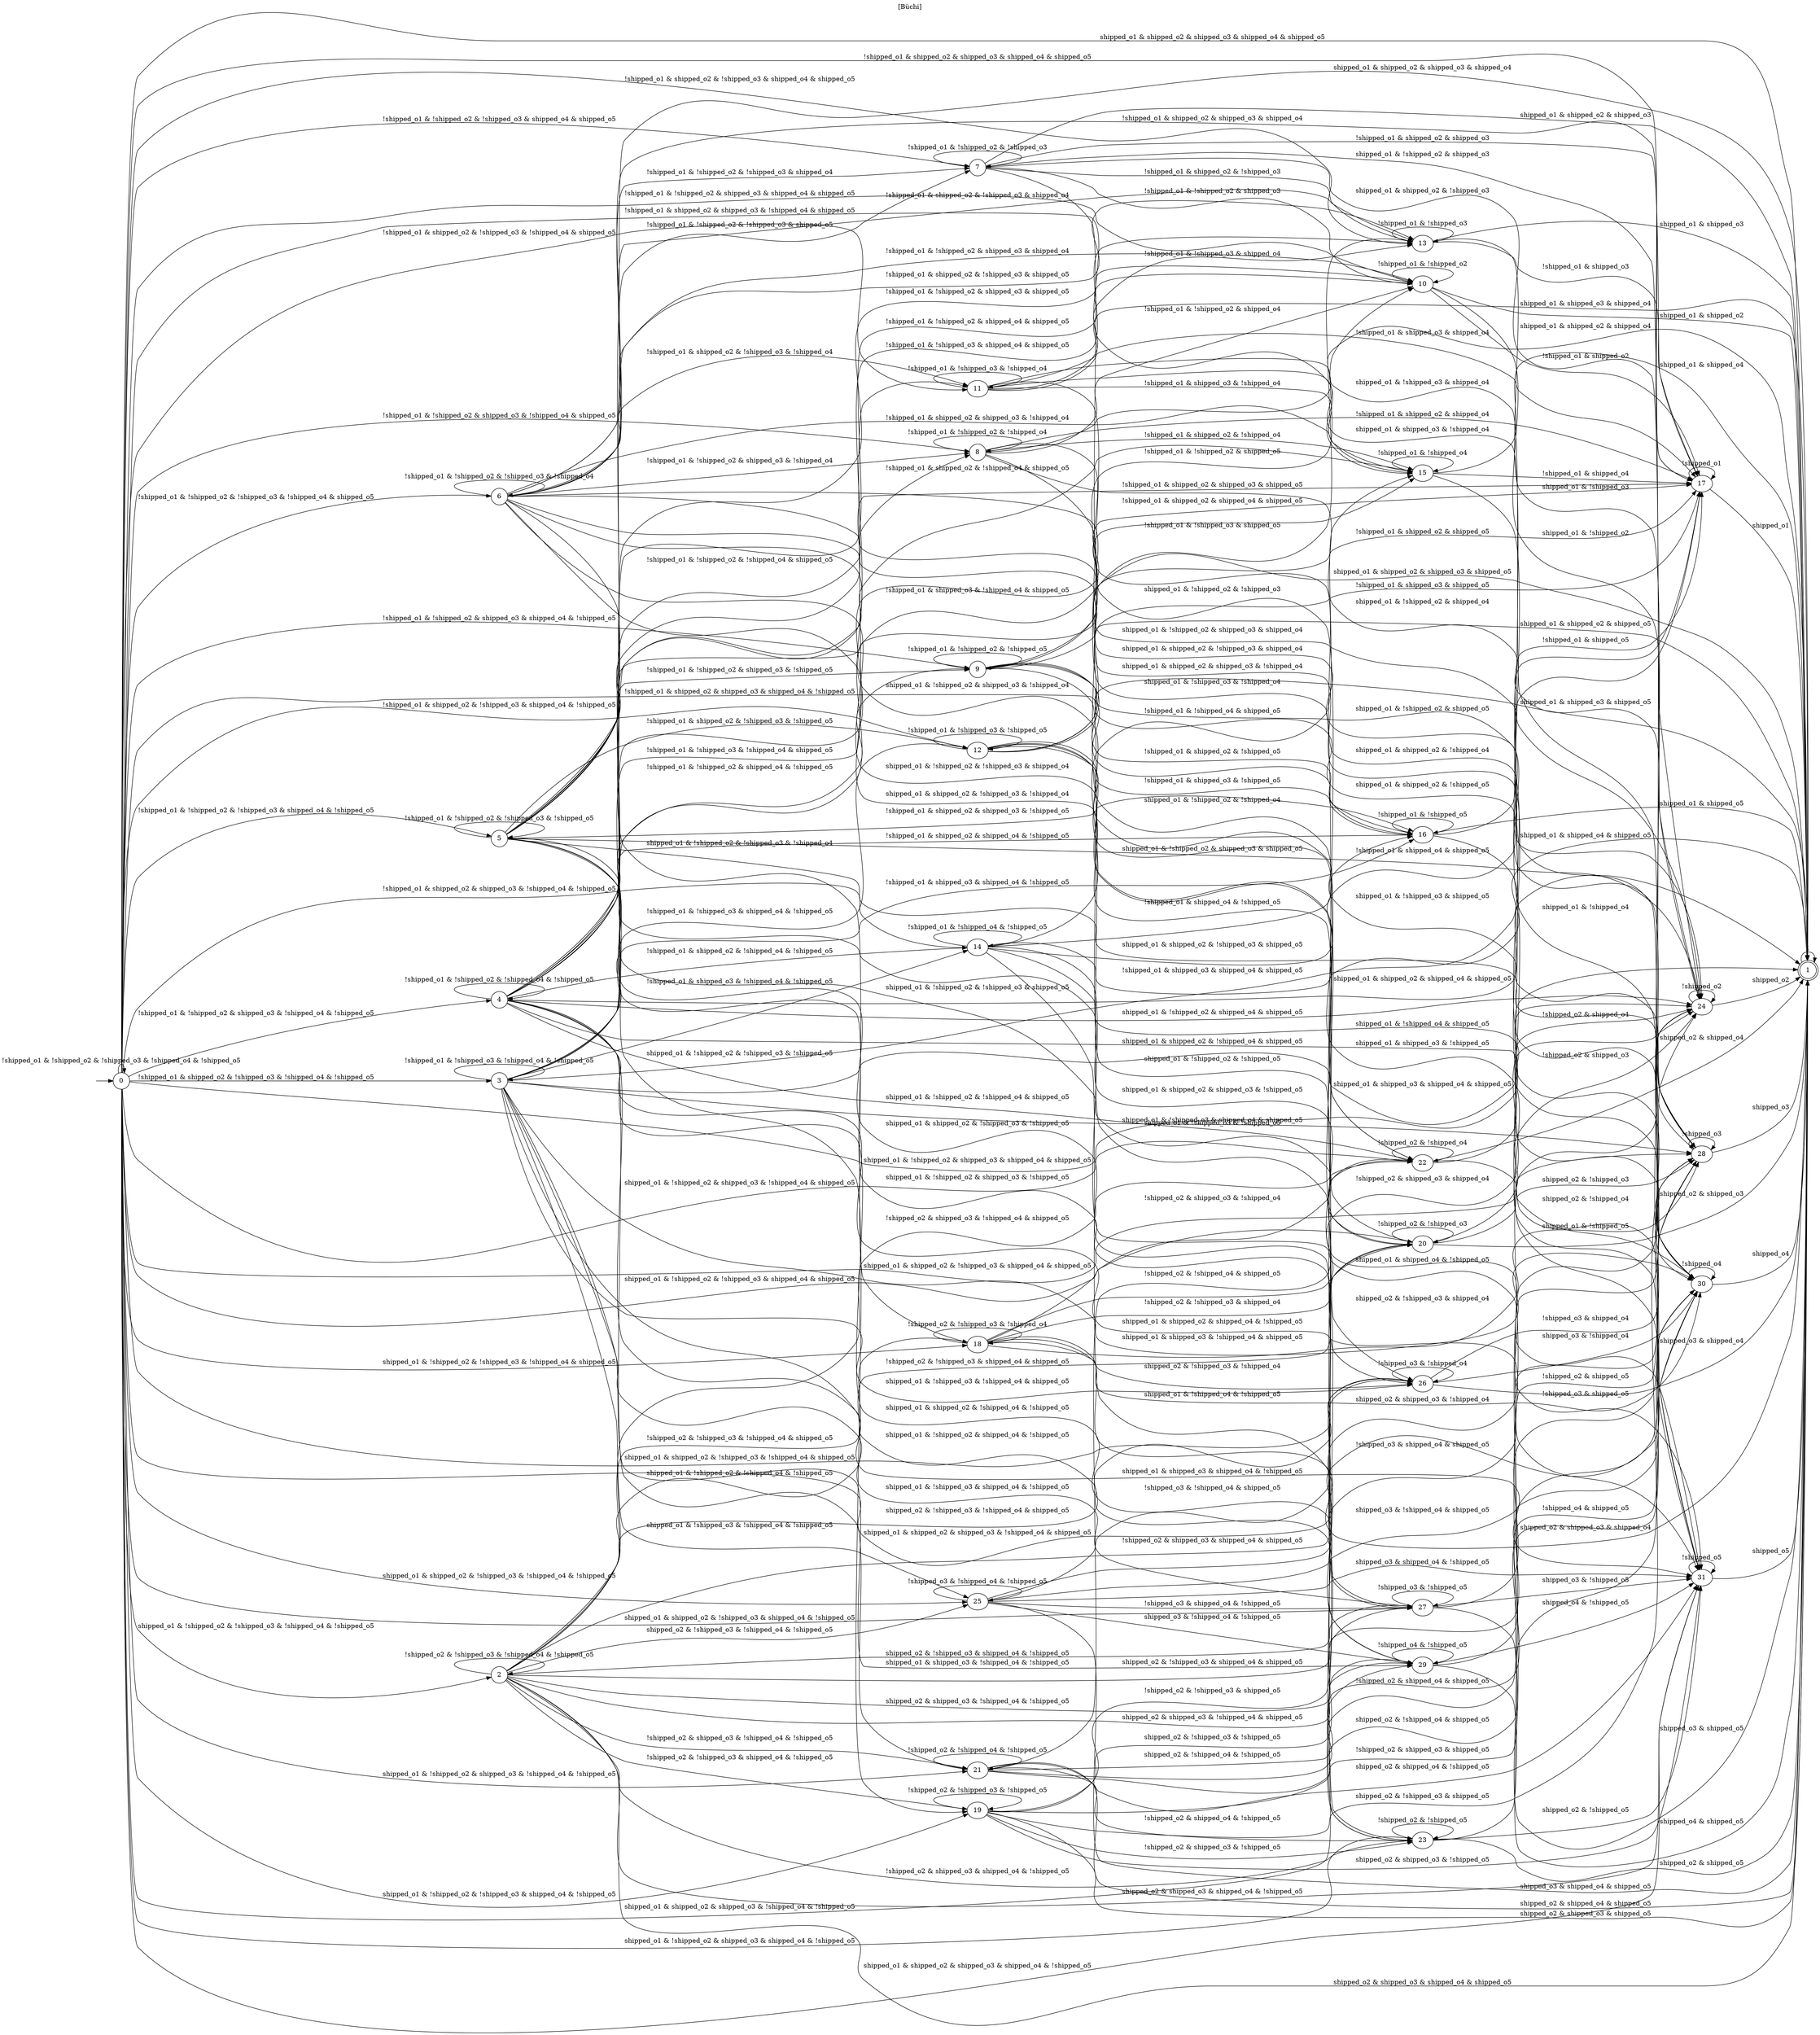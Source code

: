 digraph "" {
  rankdir=LR
  label="[Büchi]"
  labelloc="t"
  node [shape="ellipse",width="0.5",height="0.5"]
  I [label="", style=invis, width=0]
  I -> 0
  0 [label="0"]
  0 -> 0 [label="!shipped_o1 & !shipped_o2 & !shipped_o3 & !shipped_o4 & !shipped_o5"]
  0 -> 1 [label="shipped_o1 & shipped_o2 & shipped_o3 & shipped_o4 & shipped_o5"]
  0 -> 2 [label="shipped_o1 & !shipped_o2 & !shipped_o3 & !shipped_o4 & !shipped_o5"]
  0 -> 3 [label="!shipped_o1 & shipped_o2 & !shipped_o3 & !shipped_o4 & !shipped_o5"]
  0 -> 4 [label="!shipped_o1 & !shipped_o2 & shipped_o3 & !shipped_o4 & !shipped_o5"]
  0 -> 5 [label="!shipped_o1 & !shipped_o2 & !shipped_o3 & shipped_o4 & !shipped_o5"]
  0 -> 6 [label="!shipped_o1 & !shipped_o2 & !shipped_o3 & !shipped_o4 & shipped_o5"]
  0 -> 7 [label="!shipped_o1 & !shipped_o2 & !shipped_o3 & shipped_o4 & shipped_o5"]
  0 -> 8 [label="!shipped_o1 & !shipped_o2 & shipped_o3 & !shipped_o4 & shipped_o5"]
  0 -> 9 [label="!shipped_o1 & !shipped_o2 & shipped_o3 & shipped_o4 & !shipped_o5"]
  0 -> 10 [label="!shipped_o1 & !shipped_o2 & shipped_o3 & shipped_o4 & shipped_o5"]
  0 -> 11 [label="!shipped_o1 & shipped_o2 & !shipped_o3 & !shipped_o4 & shipped_o5"]
  0 -> 12 [label="!shipped_o1 & shipped_o2 & !shipped_o3 & shipped_o4 & !shipped_o5"]
  0 -> 13 [label="!shipped_o1 & shipped_o2 & !shipped_o3 & shipped_o4 & shipped_o5"]
  0 -> 14 [label="!shipped_o1 & shipped_o2 & shipped_o3 & !shipped_o4 & !shipped_o5"]
  0 -> 15 [label="!shipped_o1 & shipped_o2 & shipped_o3 & !shipped_o4 & shipped_o5"]
  0 -> 16 [label="!shipped_o1 & shipped_o2 & shipped_o3 & shipped_o4 & !shipped_o5"]
  0 -> 17 [label="!shipped_o1 & shipped_o2 & shipped_o3 & shipped_o4 & shipped_o5"]
  0 -> 18 [label="shipped_o1 & !shipped_o2 & !shipped_o3 & !shipped_o4 & shipped_o5"]
  0 -> 19 [label="shipped_o1 & !shipped_o2 & !shipped_o3 & shipped_o4 & !shipped_o5"]
  0 -> 20 [label="shipped_o1 & !shipped_o2 & !shipped_o3 & shipped_o4 & shipped_o5"]
  0 -> 21 [label="shipped_o1 & !shipped_o2 & shipped_o3 & !shipped_o4 & !shipped_o5"]
  0 -> 22 [label="shipped_o1 & !shipped_o2 & shipped_o3 & !shipped_o4 & shipped_o5"]
  0 -> 23 [label="shipped_o1 & !shipped_o2 & shipped_o3 & shipped_o4 & !shipped_o5"]
  0 -> 24 [label="shipped_o1 & !shipped_o2 & shipped_o3 & shipped_o4 & shipped_o5"]
  0 -> 25 [label="shipped_o1 & shipped_o2 & !shipped_o3 & !shipped_o4 & !shipped_o5"]
  0 -> 26 [label="shipped_o1 & shipped_o2 & !shipped_o3 & !shipped_o4 & shipped_o5"]
  0 -> 27 [label="shipped_o1 & shipped_o2 & !shipped_o3 & shipped_o4 & !shipped_o5"]
  0 -> 28 [label="shipped_o1 & shipped_o2 & !shipped_o3 & shipped_o4 & shipped_o5"]
  0 -> 29 [label="shipped_o1 & shipped_o2 & shipped_o3 & !shipped_o4 & !shipped_o5"]
  0 -> 30 [label="shipped_o1 & shipped_o2 & shipped_o3 & !shipped_o4 & shipped_o5"]
  0 -> 31 [label="shipped_o1 & shipped_o2 & shipped_o3 & shipped_o4 & !shipped_o5"]
  1 [label="1", peripheries=2]
  1 -> 1 [label="1"]
  2 [label="2"]
  2 -> 1 [label="shipped_o2 & shipped_o3 & shipped_o4 & shipped_o5"]
  2 -> 2 [label="!shipped_o2 & !shipped_o3 & !shipped_o4 & !shipped_o5"]
  2 -> 18 [label="!shipped_o2 & !shipped_o3 & !shipped_o4 & shipped_o5"]
  2 -> 19 [label="!shipped_o2 & !shipped_o3 & shipped_o4 & !shipped_o5"]
  2 -> 20 [label="!shipped_o2 & !shipped_o3 & shipped_o4 & shipped_o5"]
  2 -> 21 [label="!shipped_o2 & shipped_o3 & !shipped_o4 & !shipped_o5"]
  2 -> 22 [label="!shipped_o2 & shipped_o3 & !shipped_o4 & shipped_o5"]
  2 -> 23 [label="!shipped_o2 & shipped_o3 & shipped_o4 & !shipped_o5"]
  2 -> 24 [label="!shipped_o2 & shipped_o3 & shipped_o4 & shipped_o5"]
  2 -> 25 [label="shipped_o2 & !shipped_o3 & !shipped_o4 & !shipped_o5"]
  2 -> 26 [label="shipped_o2 & !shipped_o3 & !shipped_o4 & shipped_o5"]
  2 -> 27 [label="shipped_o2 & !shipped_o3 & shipped_o4 & !shipped_o5"]
  2 -> 28 [label="shipped_o2 & !shipped_o3 & shipped_o4 & shipped_o5"]
  2 -> 29 [label="shipped_o2 & shipped_o3 & !shipped_o4 & !shipped_o5"]
  2 -> 30 [label="shipped_o2 & shipped_o3 & !shipped_o4 & shipped_o5"]
  2 -> 31 [label="shipped_o2 & shipped_o3 & shipped_o4 & !shipped_o5"]
  3 [label="3"]
  3 -> 1 [label="shipped_o1 & shipped_o3 & shipped_o4 & shipped_o5"]
  3 -> 3 [label="!shipped_o1 & !shipped_o3 & !shipped_o4 & !shipped_o5"]
  3 -> 11 [label="!shipped_o1 & !shipped_o3 & !shipped_o4 & shipped_o5"]
  3 -> 12 [label="!shipped_o1 & !shipped_o3 & shipped_o4 & !shipped_o5"]
  3 -> 13 [label="!shipped_o1 & !shipped_o3 & shipped_o4 & shipped_o5"]
  3 -> 14 [label="!shipped_o1 & shipped_o3 & !shipped_o4 & !shipped_o5"]
  3 -> 15 [label="!shipped_o1 & shipped_o3 & !shipped_o4 & shipped_o5"]
  3 -> 16 [label="!shipped_o1 & shipped_o3 & shipped_o4 & !shipped_o5"]
  3 -> 17 [label="!shipped_o1 & shipped_o3 & shipped_o4 & shipped_o5"]
  3 -> 25 [label="shipped_o1 & !shipped_o3 & !shipped_o4 & !shipped_o5"]
  3 -> 26 [label="shipped_o1 & !shipped_o3 & !shipped_o4 & shipped_o5"]
  3 -> 27 [label="shipped_o1 & !shipped_o3 & shipped_o4 & !shipped_o5"]
  3 -> 28 [label="shipped_o1 & !shipped_o3 & shipped_o4 & shipped_o5"]
  3 -> 29 [label="shipped_o1 & shipped_o3 & !shipped_o4 & !shipped_o5"]
  3 -> 30 [label="shipped_o1 & shipped_o3 & !shipped_o4 & shipped_o5"]
  3 -> 31 [label="shipped_o1 & shipped_o3 & shipped_o4 & !shipped_o5"]
  4 [label="4"]
  4 -> 1 [label="shipped_o1 & shipped_o2 & shipped_o4 & shipped_o5"]
  4 -> 4 [label="!shipped_o1 & !shipped_o2 & !shipped_o4 & !shipped_o5"]
  4 -> 8 [label="!shipped_o1 & !shipped_o2 & !shipped_o4 & shipped_o5"]
  4 -> 9 [label="!shipped_o1 & !shipped_o2 & shipped_o4 & !shipped_o5"]
  4 -> 10 [label="!shipped_o1 & !shipped_o2 & shipped_o4 & shipped_o5"]
  4 -> 14 [label="!shipped_o1 & shipped_o2 & !shipped_o4 & !shipped_o5"]
  4 -> 15 [label="!shipped_o1 & shipped_o2 & !shipped_o4 & shipped_o5"]
  4 -> 16 [label="!shipped_o1 & shipped_o2 & shipped_o4 & !shipped_o5"]
  4 -> 17 [label="!shipped_o1 & shipped_o2 & shipped_o4 & shipped_o5"]
  4 -> 21 [label="shipped_o1 & !shipped_o2 & !shipped_o4 & !shipped_o5"]
  4 -> 22 [label="shipped_o1 & !shipped_o2 & !shipped_o4 & shipped_o5"]
  4 -> 23 [label="shipped_o1 & !shipped_o2 & shipped_o4 & !shipped_o5"]
  4 -> 24 [label="shipped_o1 & !shipped_o2 & shipped_o4 & shipped_o5"]
  4 -> 29 [label="shipped_o1 & shipped_o2 & !shipped_o4 & !shipped_o5"]
  4 -> 30 [label="shipped_o1 & shipped_o2 & !shipped_o4 & shipped_o5"]
  4 -> 31 [label="shipped_o1 & shipped_o2 & shipped_o4 & !shipped_o5"]
  5 [label="5"]
  5 -> 1 [label="shipped_o1 & shipped_o2 & shipped_o3 & shipped_o5"]
  5 -> 5 [label="!shipped_o1 & !shipped_o2 & !shipped_o3 & !shipped_o5"]
  5 -> 7 [label="!shipped_o1 & !shipped_o2 & !shipped_o3 & shipped_o5"]
  5 -> 9 [label="!shipped_o1 & !shipped_o2 & shipped_o3 & !shipped_o5"]
  5 -> 10 [label="!shipped_o1 & !shipped_o2 & shipped_o3 & shipped_o5"]
  5 -> 12 [label="!shipped_o1 & shipped_o2 & !shipped_o3 & !shipped_o5"]
  5 -> 13 [label="!shipped_o1 & shipped_o2 & !shipped_o3 & shipped_o5"]
  5 -> 16 [label="!shipped_o1 & shipped_o2 & shipped_o3 & !shipped_o5"]
  5 -> 17 [label="!shipped_o1 & shipped_o2 & shipped_o3 & shipped_o5"]
  5 -> 19 [label="shipped_o1 & !shipped_o2 & !shipped_o3 & !shipped_o5"]
  5 -> 20 [label="shipped_o1 & !shipped_o2 & !shipped_o3 & shipped_o5"]
  5 -> 23 [label="shipped_o1 & !shipped_o2 & shipped_o3 & !shipped_o5"]
  5 -> 24 [label="shipped_o1 & !shipped_o2 & shipped_o3 & shipped_o5"]
  5 -> 27 [label="shipped_o1 & shipped_o2 & !shipped_o3 & !shipped_o5"]
  5 -> 28 [label="shipped_o1 & shipped_o2 & !shipped_o3 & shipped_o5"]
  5 -> 31 [label="shipped_o1 & shipped_o2 & shipped_o3 & !shipped_o5"]
  6 [label="6"]
  6 -> 1 [label="shipped_o1 & shipped_o2 & shipped_o3 & shipped_o4"]
  6 -> 6 [label="!shipped_o1 & !shipped_o2 & !shipped_o3 & !shipped_o4"]
  6 -> 7 [label="!shipped_o1 & !shipped_o2 & !shipped_o3 & shipped_o4"]
  6 -> 8 [label="!shipped_o1 & !shipped_o2 & shipped_o3 & !shipped_o4"]
  6 -> 10 [label="!shipped_o1 & !shipped_o2 & shipped_o3 & shipped_o4"]
  6 -> 11 [label="!shipped_o1 & shipped_o2 & !shipped_o3 & !shipped_o4"]
  6 -> 13 [label="!shipped_o1 & shipped_o2 & !shipped_o3 & shipped_o4"]
  6 -> 15 [label="!shipped_o1 & shipped_o2 & shipped_o3 & !shipped_o4"]
  6 -> 17 [label="!shipped_o1 & shipped_o2 & shipped_o3 & shipped_o4"]
  6 -> 18 [label="shipped_o1 & !shipped_o2 & !shipped_o3 & !shipped_o4"]
  6 -> 20 [label="shipped_o1 & !shipped_o2 & !shipped_o3 & shipped_o4"]
  6 -> 22 [label="shipped_o1 & !shipped_o2 & shipped_o3 & !shipped_o4"]
  6 -> 24 [label="shipped_o1 & !shipped_o2 & shipped_o3 & shipped_o4"]
  6 -> 26 [label="shipped_o1 & shipped_o2 & !shipped_o3 & !shipped_o4"]
  6 -> 28 [label="shipped_o1 & shipped_o2 & !shipped_o3 & shipped_o4"]
  6 -> 30 [label="shipped_o1 & shipped_o2 & shipped_o3 & !shipped_o4"]
  7 [label="7"]
  7 -> 1 [label="shipped_o1 & shipped_o2 & shipped_o3"]
  7 -> 7 [label="!shipped_o1 & !shipped_o2 & !shipped_o3"]
  7 -> 10 [label="!shipped_o1 & !shipped_o2 & shipped_o3"]
  7 -> 13 [label="!shipped_o1 & shipped_o2 & !shipped_o3"]
  7 -> 17 [label="!shipped_o1 & shipped_o2 & shipped_o3"]
  7 -> 20 [label="shipped_o1 & !shipped_o2 & !shipped_o3"]
  7 -> 24 [label="shipped_o1 & !shipped_o2 & shipped_o3"]
  7 -> 28 [label="shipped_o1 & shipped_o2 & !shipped_o3"]
  8 [label="8"]
  8 -> 1 [label="shipped_o1 & shipped_o2 & shipped_o4"]
  8 -> 8 [label="!shipped_o1 & !shipped_o2 & !shipped_o4"]
  8 -> 10 [label="!shipped_o1 & !shipped_o2 & shipped_o4"]
  8 -> 15 [label="!shipped_o1 & shipped_o2 & !shipped_o4"]
  8 -> 17 [label="!shipped_o1 & shipped_o2 & shipped_o4"]
  8 -> 22 [label="shipped_o1 & !shipped_o2 & !shipped_o4"]
  8 -> 24 [label="shipped_o1 & !shipped_o2 & shipped_o4"]
  8 -> 30 [label="shipped_o1 & shipped_o2 & !shipped_o4"]
  9 [label="9"]
  9 -> 1 [label="shipped_o1 & shipped_o2 & shipped_o5"]
  9 -> 9 [label="!shipped_o1 & !shipped_o2 & !shipped_o5"]
  9 -> 10 [label="!shipped_o1 & !shipped_o2 & shipped_o5"]
  9 -> 16 [label="!shipped_o1 & shipped_o2 & !shipped_o5"]
  9 -> 17 [label="!shipped_o1 & shipped_o2 & shipped_o5"]
  9 -> 23 [label="shipped_o1 & !shipped_o2 & !shipped_o5"]
  9 -> 24 [label="shipped_o1 & !shipped_o2 & shipped_o5"]
  9 -> 31 [label="shipped_o1 & shipped_o2 & !shipped_o5"]
  10 [label="10"]
  10 -> 1 [label="shipped_o1 & shipped_o2"]
  10 -> 10 [label="!shipped_o1 & !shipped_o2"]
  10 -> 17 [label="!shipped_o1 & shipped_o2"]
  10 -> 24 [label="shipped_o1 & !shipped_o2"]
  11 [label="11"]
  11 -> 1 [label="shipped_o1 & shipped_o3 & shipped_o4"]
  11 -> 11 [label="!shipped_o1 & !shipped_o3 & !shipped_o4"]
  11 -> 13 [label="!shipped_o1 & !shipped_o3 & shipped_o4"]
  11 -> 15 [label="!shipped_o1 & shipped_o3 & !shipped_o4"]
  11 -> 17 [label="!shipped_o1 & shipped_o3 & shipped_o4"]
  11 -> 26 [label="shipped_o1 & !shipped_o3 & !shipped_o4"]
  11 -> 28 [label="shipped_o1 & !shipped_o3 & shipped_o4"]
  11 -> 30 [label="shipped_o1 & shipped_o3 & !shipped_o4"]
  12 [label="12"]
  12 -> 1 [label="shipped_o1 & shipped_o3 & shipped_o5"]
  12 -> 12 [label="!shipped_o1 & !shipped_o3 & !shipped_o5"]
  12 -> 13 [label="!shipped_o1 & !shipped_o3 & shipped_o5"]
  12 -> 16 [label="!shipped_o1 & shipped_o3 & !shipped_o5"]
  12 -> 17 [label="!shipped_o1 & shipped_o3 & shipped_o5"]
  12 -> 27 [label="shipped_o1 & !shipped_o3 & !shipped_o5"]
  12 -> 28 [label="shipped_o1 & !shipped_o3 & shipped_o5"]
  12 -> 31 [label="shipped_o1 & shipped_o3 & !shipped_o5"]
  13 [label="13"]
  13 -> 1 [label="shipped_o1 & shipped_o3"]
  13 -> 13 [label="!shipped_o1 & !shipped_o3"]
  13 -> 17 [label="!shipped_o1 & shipped_o3"]
  13 -> 28 [label="shipped_o1 & !shipped_o3"]
  14 [label="14"]
  14 -> 1 [label="shipped_o1 & shipped_o4 & shipped_o5"]
  14 -> 14 [label="!shipped_o1 & !shipped_o4 & !shipped_o5"]
  14 -> 15 [label="!shipped_o1 & !shipped_o4 & shipped_o5"]
  14 -> 16 [label="!shipped_o1 & shipped_o4 & !shipped_o5"]
  14 -> 17 [label="!shipped_o1 & shipped_o4 & shipped_o5"]
  14 -> 29 [label="shipped_o1 & !shipped_o4 & !shipped_o5"]
  14 -> 30 [label="shipped_o1 & !shipped_o4 & shipped_o5"]
  14 -> 31 [label="shipped_o1 & shipped_o4 & !shipped_o5"]
  15 [label="15"]
  15 -> 1 [label="shipped_o1 & shipped_o4"]
  15 -> 15 [label="!shipped_o1 & !shipped_o4"]
  15 -> 17 [label="!shipped_o1 & shipped_o4"]
  15 -> 30 [label="shipped_o1 & !shipped_o4"]
  16 [label="16"]
  16 -> 1 [label="shipped_o1 & shipped_o5"]
  16 -> 16 [label="!shipped_o1 & !shipped_o5"]
  16 -> 17 [label="!shipped_o1 & shipped_o5"]
  16 -> 31 [label="shipped_o1 & !shipped_o5"]
  17 [label="17"]
  17 -> 1 [label="shipped_o1"]
  17 -> 17 [label="!shipped_o1"]
  18 [label="18"]
  18 -> 1 [label="shipped_o2 & shipped_o3 & shipped_o4"]
  18 -> 18 [label="!shipped_o2 & !shipped_o3 & !shipped_o4"]
  18 -> 20 [label="!shipped_o2 & !shipped_o3 & shipped_o4"]
  18 -> 22 [label="!shipped_o2 & shipped_o3 & !shipped_o4"]
  18 -> 24 [label="!shipped_o2 & shipped_o3 & shipped_o4"]
  18 -> 26 [label="shipped_o2 & !shipped_o3 & !shipped_o4"]
  18 -> 28 [label="shipped_o2 & !shipped_o3 & shipped_o4"]
  18 -> 30 [label="shipped_o2 & shipped_o3 & !shipped_o4"]
  19 [label="19"]
  19 -> 1 [label="shipped_o2 & shipped_o3 & shipped_o5"]
  19 -> 19 [label="!shipped_o2 & !shipped_o3 & !shipped_o5"]
  19 -> 20 [label="!shipped_o2 & !shipped_o3 & shipped_o5"]
  19 -> 23 [label="!shipped_o2 & shipped_o3 & !shipped_o5"]
  19 -> 24 [label="!shipped_o2 & shipped_o3 & shipped_o5"]
  19 -> 27 [label="shipped_o2 & !shipped_o3 & !shipped_o5"]
  19 -> 28 [label="shipped_o2 & !shipped_o3 & shipped_o5"]
  19 -> 31 [label="shipped_o2 & shipped_o3 & !shipped_o5"]
  20 [label="20"]
  20 -> 1 [label="shipped_o2 & shipped_o3"]
  20 -> 20 [label="!shipped_o2 & !shipped_o3"]
  20 -> 24 [label="!shipped_o2 & shipped_o3"]
  20 -> 28 [label="shipped_o2 & !shipped_o3"]
  21 [label="21"]
  21 -> 1 [label="shipped_o2 & shipped_o4 & shipped_o5"]
  21 -> 21 [label="!shipped_o2 & !shipped_o4 & !shipped_o5"]
  21 -> 22 [label="!shipped_o2 & !shipped_o4 & shipped_o5"]
  21 -> 23 [label="!shipped_o2 & shipped_o4 & !shipped_o5"]
  21 -> 24 [label="!shipped_o2 & shipped_o4 & shipped_o5"]
  21 -> 29 [label="shipped_o2 & !shipped_o4 & !shipped_o5"]
  21 -> 30 [label="shipped_o2 & !shipped_o4 & shipped_o5"]
  21 -> 31 [label="shipped_o2 & shipped_o4 & !shipped_o5"]
  22 [label="22"]
  22 -> 1 [label="shipped_o2 & shipped_o4"]
  22 -> 22 [label="!shipped_o2 & !shipped_o4"]
  22 -> 24 [label="!shipped_o2 & shipped_o4"]
  22 -> 30 [label="shipped_o2 & !shipped_o4"]
  23 [label="23"]
  23 -> 1 [label="shipped_o2 & shipped_o5"]
  23 -> 23 [label="!shipped_o2 & !shipped_o5"]
  23 -> 24 [label="!shipped_o2 & shipped_o5"]
  23 -> 31 [label="shipped_o2 & !shipped_o5"]
  24 [label="24"]
  24 -> 1 [label="shipped_o2"]
  24 -> 24 [label="!shipped_o2"]
  25 [label="25"]
  25 -> 1 [label="shipped_o3 & shipped_o4 & shipped_o5"]
  25 -> 25 [label="!shipped_o3 & !shipped_o4 & !shipped_o5"]
  25 -> 26 [label="!shipped_o3 & !shipped_o4 & shipped_o5"]
  25 -> 27 [label="!shipped_o3 & shipped_o4 & !shipped_o5"]
  25 -> 28 [label="!shipped_o3 & shipped_o4 & shipped_o5"]
  25 -> 29 [label="shipped_o3 & !shipped_o4 & !shipped_o5"]
  25 -> 30 [label="shipped_o3 & !shipped_o4 & shipped_o5"]
  25 -> 31 [label="shipped_o3 & shipped_o4 & !shipped_o5"]
  26 [label="26"]
  26 -> 1 [label="shipped_o3 & shipped_o4"]
  26 -> 26 [label="!shipped_o3 & !shipped_o4"]
  26 -> 28 [label="!shipped_o3 & shipped_o4"]
  26 -> 30 [label="shipped_o3 & !shipped_o4"]
  27 [label="27"]
  27 -> 1 [label="shipped_o3 & shipped_o5"]
  27 -> 27 [label="!shipped_o3 & !shipped_o5"]
  27 -> 28 [label="!shipped_o3 & shipped_o5"]
  27 -> 31 [label="shipped_o3 & !shipped_o5"]
  28 [label="28"]
  28 -> 1 [label="shipped_o3"]
  28 -> 28 [label="!shipped_o3"]
  29 [label="29"]
  29 -> 1 [label="shipped_o4 & shipped_o5"]
  29 -> 29 [label="!shipped_o4 & !shipped_o5"]
  29 -> 30 [label="!shipped_o4 & shipped_o5"]
  29 -> 31 [label="shipped_o4 & !shipped_o5"]
  30 [label="30"]
  30 -> 1 [label="shipped_o4"]
  30 -> 30 [label="!shipped_o4"]
  31 [label="31"]
  31 -> 1 [label="shipped_o5"]
  31 -> 31 [label="!shipped_o5"]
}
